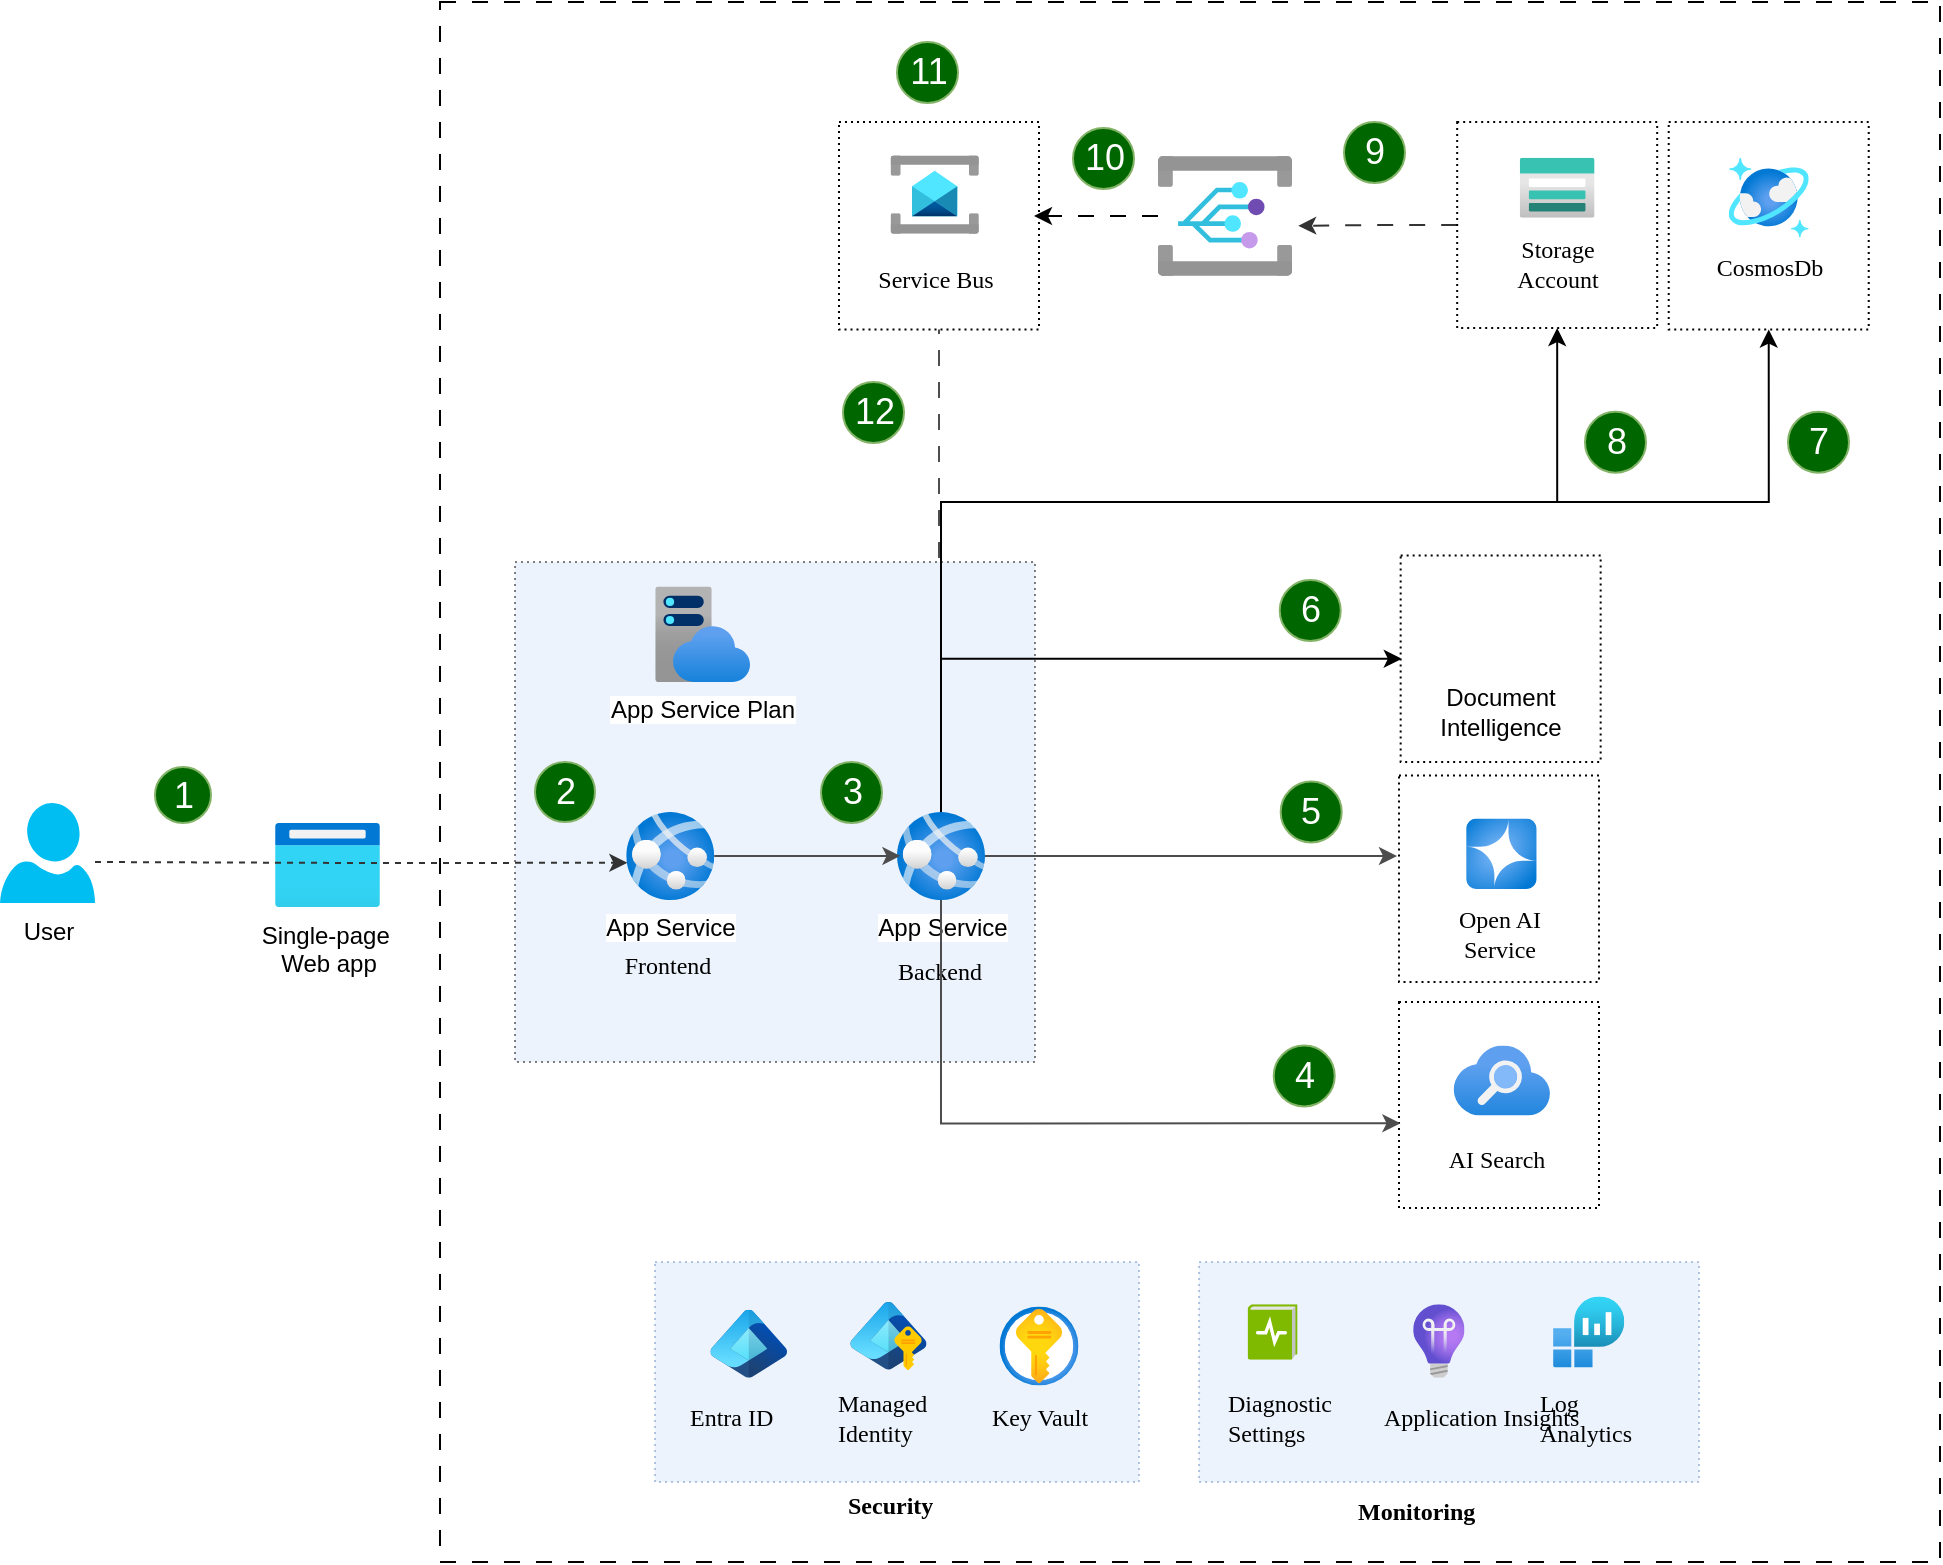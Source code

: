 <mxfile version="27.0.9">
  <diagram name="Page-1" id="l-CFPzQN5iIMeYxZK1hX">
    <mxGraphModel dx="1232" dy="917" grid="1" gridSize="10" guides="1" tooltips="1" connect="1" arrows="1" fold="1" page="1" pageScale="1" pageWidth="850" pageHeight="1100" math="0" shadow="0">
      <root>
        <mxCell id="0" />
        <mxCell id="1" parent="0" />
        <mxCell id="bwDwRZKQGbl8X5dkoelv-12" value="" style="whiteSpace=wrap;html=1;fontFamily=Verdana;dashed=1;dashPattern=1 2;" vertex="1" parent="1">
          <mxGeometry x="900.9" y="416.75" width="100" height="103.25" as="geometry" />
        </mxCell>
        <mxCell id="OX939HeRyn7_lkPDpd57-1" value="" style="whiteSpace=wrap;html=1;dashed=1;dashPattern=8 8;fontFamily=Verdana;" parent="1" vertex="1">
          <mxGeometry x="420" y="140" width="750" height="780" as="geometry" />
        </mxCell>
        <mxCell id="OX939HeRyn7_lkPDpd57-2" value="" style="whiteSpace=wrap;html=1;fontFamily=Verdana;dashed=1;dashPattern=1 2;fillColor=#dae8fc;strokeColor=#6c8ebf;opacity=50;" parent="1" vertex="1">
          <mxGeometry x="799.53" y="770" width="250" height="110" as="geometry" />
        </mxCell>
        <mxCell id="OX939HeRyn7_lkPDpd57-3" value="Log&amp;nbsp;&lt;div&gt;Analytics&lt;/div&gt;" style="text;align=left;html=1;verticalAlign=middle;whiteSpace=wrap;rounded=0;fontFamily=Verdana;" parent="1" vertex="1">
          <mxGeometry x="968.27" y="833.08" width="120" height="30" as="geometry" />
        </mxCell>
        <mxCell id="OX939HeRyn7_lkPDpd57-4" value="Application Insights" style="text;align=left;html=1;verticalAlign=middle;whiteSpace=wrap;rounded=0;fontFamily=Verdana;" parent="1" vertex="1">
          <mxGeometry x="889.53" y="833.08" width="120" height="30" as="geometry" />
        </mxCell>
        <mxCell id="OX939HeRyn7_lkPDpd57-5" value="Diagnostic&amp;nbsp;&lt;div&gt;Settings&lt;/div&gt;" style="text;align=left;html=1;verticalAlign=middle;whiteSpace=wrap;rounded=0;fontFamily=Verdana;" parent="1" vertex="1">
          <mxGeometry x="812.25" y="833.08" width="120" height="30" as="geometry" />
        </mxCell>
        <mxCell id="OX939HeRyn7_lkPDpd57-6" value="&lt;b&gt;Monitoring&lt;/b&gt;" style="text;align=left;html=1;verticalAlign=middle;whiteSpace=wrap;rounded=0;fontFamily=Verdana;" parent="1" vertex="1">
          <mxGeometry x="876.5" y="885" width="120" height="20" as="geometry" />
        </mxCell>
        <mxCell id="OX939HeRyn7_lkPDpd57-7" value="" style="image;aspect=fixed;html=1;points=[];align=center;fontSize=12;image=img/lib/azure2/management_governance/Log_Analytics_Workspaces.svg;fontFamily=Verdana;" parent="1" vertex="1">
          <mxGeometry x="976.55" y="787.21" width="35.59" height="35.59" as="geometry" />
        </mxCell>
        <mxCell id="OX939HeRyn7_lkPDpd57-8" value="" style="image;aspect=fixed;html=1;points=[];align=center;fontSize=12;image=img/lib/azure2/devops/Application_Insights.svg;fontFamily=Verdana;" parent="1" vertex="1">
          <mxGeometry x="906.59" y="791.12" width="25.66" height="36.75" as="geometry" />
        </mxCell>
        <mxCell id="OX939HeRyn7_lkPDpd57-9" value="" style="image;sketch=0;aspect=fixed;html=1;points=[];align=center;fontSize=12;image=img/lib/mscae/LogDiagnostics.svg;fontFamily=Verdana;" parent="1" vertex="1">
          <mxGeometry x="823.8" y="791.12" width="24.98" height="27.75" as="geometry" />
        </mxCell>
        <mxCell id="OX939HeRyn7_lkPDpd57-10" value="" style="whiteSpace=wrap;html=1;fontFamily=Verdana;dashed=1;dashPattern=1 2;rounded=0;fillColor=#dae8fc;strokeColor=#040404;opacity=50;" parent="1" vertex="1">
          <mxGeometry x="457.5" y="420" width="260" height="250" as="geometry" />
        </mxCell>
        <mxCell id="OX939HeRyn7_lkPDpd57-11" value="Frontend" style="text;strokeColor=none;align=center;fillColor=none;html=1;verticalAlign=middle;whiteSpace=wrap;rounded=0;fontFamily=Verdana;" parent="1" vertex="1">
          <mxGeometry x="473.5" y="610" width="120" height="24" as="geometry" />
        </mxCell>
        <mxCell id="OX939HeRyn7_lkPDpd57-12" value="Backend" style="text;strokeColor=none;align=center;fillColor=none;html=1;verticalAlign=middle;whiteSpace=wrap;rounded=0;fontFamily=Verdana;" parent="1" vertex="1">
          <mxGeometry x="609.5" y="610" width="120" height="30" as="geometry" />
        </mxCell>
        <mxCell id="OX939HeRyn7_lkPDpd57-13" value="" style="whiteSpace=wrap;html=1;fontFamily=Verdana;dashed=1;dashPattern=1 2;" parent="1" vertex="1">
          <mxGeometry x="1034.36" y="200" width="100" height="103.75" as="geometry" />
        </mxCell>
        <mxCell id="OX939HeRyn7_lkPDpd57-14" value="" style="whiteSpace=wrap;html=1;fontFamily=Verdana;dashed=1;dashPattern=1 2;fillColor=#dae8fc;strokeColor=#6c8ebf;opacity=50;" parent="1" vertex="1">
          <mxGeometry x="527.5" y="770" width="242" height="110" as="geometry" />
        </mxCell>
        <mxCell id="OX939HeRyn7_lkPDpd57-15" value="" style="whiteSpace=wrap;html=1;fontFamily=Verdana;dashed=1;dashPattern=1 2;" parent="1" vertex="1">
          <mxGeometry x="619.5" y="200" width="100" height="103.75" as="geometry" />
        </mxCell>
        <mxCell id="OX939HeRyn7_lkPDpd57-16" value="" style="image;aspect=fixed;html=1;points=[];align=center;fontSize=12;image=img/lib/azure2/security/Key_Vaults.svg;fontFamily=Verdana;" parent="1" vertex="1">
          <mxGeometry x="699.75" y="792.25" width="39.5" height="39.5" as="geometry" />
        </mxCell>
        <mxCell id="OX939HeRyn7_lkPDpd57-17" value="" style="image;aspect=fixed;html=1;points=[];align=center;fontSize=12;image=img/lib/azure2/integration/Service_Bus.svg;fontFamily=Verdana;" parent="1" vertex="1">
          <mxGeometry x="645.19" y="216.75" width="44.31" height="39.1" as="geometry" />
        </mxCell>
        <mxCell id="OX939HeRyn7_lkPDpd57-18" value="" style="whiteSpace=wrap;html=1;fontFamily=Verdana;dashed=1;dashPattern=1 2;rounded=0;" parent="1" vertex="1">
          <mxGeometry x="899.5" y="640" width="100" height="103" as="geometry" />
        </mxCell>
        <mxCell id="OX939HeRyn7_lkPDpd57-19" style="edgeStyle=orthogonalEdgeStyle;rounded=0;orthogonalLoop=1;jettySize=auto;html=1;entryX=1.046;entryY=0.582;entryDx=0;entryDy=0;dashed=1;strokeColor=#333333;entryPerimeter=0;dashPattern=8 8;" parent="1" source="OX939HeRyn7_lkPDpd57-20" target="bwDwRZKQGbl8X5dkoelv-1" edge="1">
          <mxGeometry relative="1" as="geometry" />
        </mxCell>
        <mxCell id="OX939HeRyn7_lkPDpd57-20" value="" style="whiteSpace=wrap;html=1;fontFamily=Verdana;dashed=1;dashPattern=1 2;rounded=0;" parent="1" vertex="1">
          <mxGeometry x="928.59" y="200" width="100" height="103" as="geometry" />
        </mxCell>
        <mxCell id="OX939HeRyn7_lkPDpd57-21" value="" style="whiteSpace=wrap;html=1;fontFamily=Verdana;dashed=1;dashPattern=1 2;" parent="1" vertex="1">
          <mxGeometry x="899.5" y="526.75" width="100" height="103.25" as="geometry" />
        </mxCell>
        <mxCell id="OX939HeRyn7_lkPDpd57-22" value="" style="image;aspect=fixed;html=1;points=[];align=center;fontSize=12;image=img/lib/azure2/app_services/Search_Services.svg;fontFamily=Verdana;" parent="1" vertex="1">
          <mxGeometry x="926.68" y="661.75" width="48.45" height="35" as="geometry" />
        </mxCell>
        <mxCell id="OX939HeRyn7_lkPDpd57-23" value="" style="image;aspect=fixed;html=1;points=[];align=center;fontSize=12;image=img/lib/azure2/databases/Azure_Cosmos_DB.svg;fontFamily=Verdana;" parent="1" vertex="1">
          <mxGeometry x="1064.36" y="217.83" width="40" height="40" as="geometry" />
        </mxCell>
        <mxCell id="OX939HeRyn7_lkPDpd57-24" value="" style="image;aspect=fixed;html=1;points=[];align=center;fontSize=12;image=img/lib/azure2/ai_machine_learning/Azure_OpenAI.svg;fontFamily=Verdana;" parent="1" vertex="1">
          <mxGeometry x="933.09" y="548.25" width="35.25" height="35.25" as="geometry" />
        </mxCell>
        <mxCell id="OX939HeRyn7_lkPDpd57-25" value="App Service" style="image;aspect=fixed;html=1;points=[];align=center;fontSize=12;image=img/lib/azure2/app_services/App_Services.svg;" parent="1" vertex="1">
          <mxGeometry x="513.11" y="545" width="44" height="44" as="geometry" />
        </mxCell>
        <mxCell id="OX939HeRyn7_lkPDpd57-27" style="edgeStyle=orthogonalEdgeStyle;rounded=0;orthogonalLoop=1;jettySize=auto;html=1;strokeColor=#4D4D4D;endArrow=none;startFill=0;entryX=0.5;entryY=1;entryDx=0;entryDy=0;dashed=1;dashPattern=8 8;" parent="1" source="OX939HeRyn7_lkPDpd57-28" edge="1" target="OX939HeRyn7_lkPDpd57-15">
          <mxGeometry relative="1" as="geometry">
            <mxPoint x="669.5" y="400" as="targetPoint" />
          </mxGeometry>
        </mxCell>
        <mxCell id="bwDwRZKQGbl8X5dkoelv-8" style="edgeStyle=orthogonalEdgeStyle;rounded=0;orthogonalLoop=1;jettySize=auto;html=1;entryX=0.5;entryY=1;entryDx=0;entryDy=0;" edge="1" parent="1" source="OX939HeRyn7_lkPDpd57-28" target="OX939HeRyn7_lkPDpd57-20">
          <mxGeometry relative="1" as="geometry">
            <Array as="points">
              <mxPoint x="671" y="390" />
              <mxPoint x="979" y="390" />
            </Array>
          </mxGeometry>
        </mxCell>
        <mxCell id="bwDwRZKQGbl8X5dkoelv-9" style="edgeStyle=orthogonalEdgeStyle;rounded=0;orthogonalLoop=1;jettySize=auto;html=1;entryX=0.5;entryY=1;entryDx=0;entryDy=0;" edge="1" parent="1" source="OX939HeRyn7_lkPDpd57-28" target="OX939HeRyn7_lkPDpd57-13">
          <mxGeometry relative="1" as="geometry">
            <Array as="points">
              <mxPoint x="671" y="390" />
              <mxPoint x="1084" y="390" />
            </Array>
          </mxGeometry>
        </mxCell>
        <mxCell id="bwDwRZKQGbl8X5dkoelv-18" style="edgeStyle=orthogonalEdgeStyle;rounded=0;orthogonalLoop=1;jettySize=auto;html=1;entryX=0;entryY=0.5;entryDx=0;entryDy=0;" edge="1" parent="1" source="OX939HeRyn7_lkPDpd57-28" target="bwDwRZKQGbl8X5dkoelv-12">
          <mxGeometry relative="1" as="geometry">
            <Array as="points">
              <mxPoint x="671" y="468" />
            </Array>
          </mxGeometry>
        </mxCell>
        <mxCell id="OX939HeRyn7_lkPDpd57-28" value="App Service" style="image;aspect=fixed;html=1;points=[];align=center;fontSize=12;image=img/lib/azure2/app_services/App_Services.svg;" parent="1" vertex="1">
          <mxGeometry x="648.5" y="545" width="44" height="44" as="geometry" />
        </mxCell>
        <mxCell id="OX939HeRyn7_lkPDpd57-29" value="" style="image;aspect=fixed;html=1;points=[];align=center;fontSize=12;image=img/lib/azure2/identity/Entra_Managed_Identities.svg;" parent="1" vertex="1">
          <mxGeometry x="625.09" y="790" width="38.26" height="34" as="geometry" />
        </mxCell>
        <mxCell id="OX939HeRyn7_lkPDpd57-30" value="Managed&amp;nbsp;&lt;div&gt;Identity&lt;/div&gt;" style="text;strokeColor=none;align=left;fillColor=none;html=1;verticalAlign=middle;whiteSpace=wrap;rounded=0;fontFamily=Verdana;" parent="1" vertex="1">
          <mxGeometry x="616.5" y="832.65" width="120" height="30" as="geometry" />
        </mxCell>
        <mxCell id="OX939HeRyn7_lkPDpd57-31" value="App Service Plan" style="image;aspect=fixed;html=1;points=[];align=center;fontSize=12;image=img/lib/azure2/app_services/App_Service_Plans.svg;" parent="1" vertex="1">
          <mxGeometry x="527.5" y="432.25" width="47.75" height="47.75" as="geometry" />
        </mxCell>
        <mxCell id="OX939HeRyn7_lkPDpd57-32" value="Single-page&amp;nbsp;&lt;div&gt;Web app&lt;/div&gt;" style="image;aspect=fixed;html=1;points=[];align=center;fontSize=12;image=img/lib/azure2/general/Browser.svg;" parent="1" vertex="1">
          <mxGeometry x="337.5" y="550.5" width="52.5" height="42" as="geometry" />
        </mxCell>
        <mxCell id="OX939HeRyn7_lkPDpd57-33" style="edgeStyle=orthogonalEdgeStyle;rounded=0;orthogonalLoop=1;jettySize=auto;html=1;entryX=0.039;entryY=0.499;entryDx=0;entryDy=0;entryPerimeter=0;strokeColor=#4D4D4D;" parent="1" source="OX939HeRyn7_lkPDpd57-25" target="OX939HeRyn7_lkPDpd57-28" edge="1">
          <mxGeometry relative="1" as="geometry" />
        </mxCell>
        <mxCell id="OX939HeRyn7_lkPDpd57-34" value="User" style="verticalLabelPosition=bottom;html=1;verticalAlign=top;align=center;strokeColor=none;fillColor=#00BEF2;shape=mxgraph.azure.user;" parent="1" vertex="1">
          <mxGeometry x="200.0" y="540.5" width="47.5" height="50" as="geometry" />
        </mxCell>
        <mxCell id="OX939HeRyn7_lkPDpd57-35" style="edgeStyle=orthogonalEdgeStyle;rounded=0;orthogonalLoop=1;jettySize=auto;html=1;entryX=0.013;entryY=0.577;entryDx=0;entryDy=0;entryPerimeter=0;dashed=1;strokeColor=#333333;" parent="1" target="OX939HeRyn7_lkPDpd57-25" edge="1">
          <mxGeometry relative="1" as="geometry">
            <mxPoint x="247.5" y="570" as="sourcePoint" />
          </mxGeometry>
        </mxCell>
        <mxCell id="OX939HeRyn7_lkPDpd57-36" value="&lt;span style=&quot;font-family: Verdana;&quot;&gt;Storage Account&lt;/span&gt;" style="text;strokeColor=none;align=center;fillColor=none;html=1;verticalAlign=middle;whiteSpace=wrap;rounded=0;" parent="1" vertex="1">
          <mxGeometry x="948.59" y="255.91" width="60" height="30" as="geometry" />
        </mxCell>
        <mxCell id="OX939HeRyn7_lkPDpd57-37" value="&lt;span style=&quot;font-family: Verdana;&quot;&gt;Key Vault&lt;/span&gt;" style="text;strokeColor=none;align=center;fillColor=none;html=1;verticalAlign=middle;whiteSpace=wrap;rounded=0;" parent="1" vertex="1">
          <mxGeometry x="689.5" y="833.08" width="60" height="30" as="geometry" />
        </mxCell>
        <mxCell id="OX939HeRyn7_lkPDpd57-38" value="&lt;span style=&quot;font-family: Verdana;&quot;&gt;Service Bus&lt;/span&gt;" style="text;strokeColor=none;align=center;fillColor=none;html=1;verticalAlign=middle;whiteSpace=wrap;rounded=0;" parent="1" vertex="1">
          <mxGeometry x="637.86" y="263.75" width="60" height="30" as="geometry" />
        </mxCell>
        <mxCell id="OX939HeRyn7_lkPDpd57-39" value="&lt;span style=&quot;font-family: Verdana;&quot;&gt;CosmosDb&lt;/span&gt;" style="text;strokeColor=none;align=center;fillColor=none;html=1;verticalAlign=middle;whiteSpace=wrap;rounded=0;" parent="1" vertex="1">
          <mxGeometry x="1054.57" y="257.83" width="60" height="30" as="geometry" />
        </mxCell>
        <mxCell id="OX939HeRyn7_lkPDpd57-40" value="&lt;br&gt;&lt;div&gt;&lt;font face=&quot;Verdana&quot;&gt;AI Search&lt;/font&gt;&lt;/div&gt;" style="text;strokeColor=none;align=center;fillColor=none;html=1;verticalAlign=middle;whiteSpace=wrap;rounded=0;" parent="1" vertex="1">
          <mxGeometry x="915.13" y="696.25" width="67.28" height="30" as="geometry" />
        </mxCell>
        <mxCell id="OX939HeRyn7_lkPDpd57-41" value="&lt;span style=&quot;font-family: Verdana;&quot;&gt;Open AI&lt;/span&gt;&lt;div&gt;&lt;span style=&quot;font-family: Verdana;&quot;&gt;Service&lt;/span&gt;&lt;/div&gt;" style="text;strokeColor=none;align=center;fillColor=none;html=1;verticalAlign=middle;whiteSpace=wrap;rounded=0;" parent="1" vertex="1">
          <mxGeometry x="919.5" y="590.5" width="60" height="30" as="geometry" />
        </mxCell>
        <mxCell id="OX939HeRyn7_lkPDpd57-43" style="edgeStyle=orthogonalEdgeStyle;rounded=0;orthogonalLoop=1;jettySize=auto;html=1;entryX=-0.01;entryY=0.39;entryDx=0;entryDy=0;entryPerimeter=0;strokeColor=#4D4D4D;" parent="1" source="OX939HeRyn7_lkPDpd57-28" target="OX939HeRyn7_lkPDpd57-21" edge="1">
          <mxGeometry relative="1" as="geometry" />
        </mxCell>
        <mxCell id="OX939HeRyn7_lkPDpd57-44" style="edgeStyle=orthogonalEdgeStyle;rounded=0;orthogonalLoop=1;jettySize=auto;html=1;entryX=0.007;entryY=0.589;entryDx=0;entryDy=0;entryPerimeter=0;strokeColor=#4D4D4D;" parent="1" source="OX939HeRyn7_lkPDpd57-28" target="OX939HeRyn7_lkPDpd57-18" edge="1">
          <mxGeometry relative="1" as="geometry">
            <Array as="points">
              <mxPoint x="670.5" y="701" />
            </Array>
          </mxGeometry>
        </mxCell>
        <mxCell id="OX939HeRyn7_lkPDpd57-45" value="" style="image;aspect=fixed;html=1;points=[];align=center;fontSize=12;image=img/lib/azure2/storage/Storage_Accounts.svg;fontFamily=Verdana;" parent="1" vertex="1">
          <mxGeometry x="959.83" y="217.83" width="37.5" height="30" as="geometry" />
        </mxCell>
        <mxCell id="OX939HeRyn7_lkPDpd57-46" value="&lt;b&gt;Security&lt;/b&gt;" style="text;align=left;html=1;verticalAlign=middle;whiteSpace=wrap;rounded=0;fontFamily=Verdana;" parent="1" vertex="1">
          <mxGeometry x="621.5" y="882" width="120" height="20" as="geometry" />
        </mxCell>
        <mxCell id="OX939HeRyn7_lkPDpd57-47" value="1" style="ellipse;whiteSpace=wrap;html=1;aspect=fixed;fillColor=#006600;strokeColor=#82b366;fontColor=#FFFFFF;fontSize=18;" parent="1" vertex="1">
          <mxGeometry x="277.5" y="522.5" width="28" height="28" as="geometry" />
        </mxCell>
        <mxCell id="OX939HeRyn7_lkPDpd57-48" value="2" style="ellipse;whiteSpace=wrap;html=1;aspect=fixed;fillColor=#006600;strokeColor=#82b366;fontColor=#FFFFFF;fontSize=18;" parent="1" vertex="1">
          <mxGeometry x="467.5" y="520" width="30" height="30" as="geometry" />
        </mxCell>
        <mxCell id="OX939HeRyn7_lkPDpd57-49" value="3" style="ellipse;whiteSpace=wrap;html=1;aspect=fixed;fillColor=#006600;strokeColor=#82b366;fontColor=#FFFFFF;fontSize=18;" parent="1" vertex="1">
          <mxGeometry x="610.5" y="520" width="30.5" height="30.5" as="geometry" />
        </mxCell>
        <mxCell id="OX939HeRyn7_lkPDpd57-50" value="&lt;div style=&quot;text-align: left;&quot;&gt;&lt;br&gt;&lt;/div&gt;" style="image;aspect=fixed;html=1;points=[];align=center;fontSize=12;image=img/lib/azure2/other/Entra_Identity.svg;" parent="1" vertex="1">
          <mxGeometry x="555.24" y="793.87" width="38.26" height="34" as="geometry" />
        </mxCell>
        <mxCell id="OX939HeRyn7_lkPDpd57-51" value="Entra ID" style="text;strokeColor=none;align=left;fillColor=none;html=1;verticalAlign=middle;whiteSpace=wrap;rounded=0;fontFamily=Verdana;" parent="1" vertex="1">
          <mxGeometry x="542.5" y="833.08" width="120" height="30" as="geometry" />
        </mxCell>
        <mxCell id="OX939HeRyn7_lkPDpd57-52" value="5" style="ellipse;whiteSpace=wrap;html=1;aspect=fixed;fillColor=#006600;strokeColor=#82b366;fontColor=#FFFFFF;fontSize=18;" parent="1" vertex="1">
          <mxGeometry x="840.35" y="529.75" width="30.5" height="30.5" as="geometry" />
        </mxCell>
        <mxCell id="OX939HeRyn7_lkPDpd57-53" value="4" style="ellipse;whiteSpace=wrap;html=1;aspect=fixed;fillColor=#006600;strokeColor=#82b366;fontColor=#FFFFFF;fontSize=18;" parent="1" vertex="1">
          <mxGeometry x="836.86" y="661.75" width="30.5" height="30.5" as="geometry" />
        </mxCell>
        <mxCell id="OX939HeRyn7_lkPDpd57-54" value="7" style="ellipse;whiteSpace=wrap;html=1;aspect=fixed;fillColor=#006600;strokeColor=#82b366;fontColor=#FFFFFF;fontSize=18;" parent="1" vertex="1">
          <mxGeometry x="1094" y="344.88" width="30.5" height="30.5" as="geometry" />
        </mxCell>
        <mxCell id="OX939HeRyn7_lkPDpd57-55" value="8" style="ellipse;whiteSpace=wrap;html=1;aspect=fixed;fillColor=#006600;strokeColor=#82b366;fontColor=#FFFFFF;fontSize=18;" parent="1" vertex="1">
          <mxGeometry x="992.5" y="344.88" width="30.5" height="30.5" as="geometry" />
        </mxCell>
        <mxCell id="OX939HeRyn7_lkPDpd57-56" value="9" style="ellipse;whiteSpace=wrap;html=1;aspect=fixed;fillColor=#006600;strokeColor=#82b366;fontColor=#FFFFFF;fontSize=18;" parent="1" vertex="1">
          <mxGeometry x="872" y="200" width="30.5" height="30.5" as="geometry" />
        </mxCell>
        <mxCell id="bwDwRZKQGbl8X5dkoelv-2" style="edgeStyle=orthogonalEdgeStyle;rounded=0;orthogonalLoop=1;jettySize=auto;html=1;dashed=1;dashPattern=8 8;" edge="1" parent="1" source="bwDwRZKQGbl8X5dkoelv-1">
          <mxGeometry relative="1" as="geometry">
            <mxPoint x="717" y="247.0" as="targetPoint" />
          </mxGeometry>
        </mxCell>
        <mxCell id="bwDwRZKQGbl8X5dkoelv-1" value="" style="image;aspect=fixed;html=1;points=[];align=center;fontSize=12;image=img/lib/azure2/integration/Event_Grid_Subscriptions.svg;" vertex="1" parent="1">
          <mxGeometry x="779" y="217" width="67" height="60" as="geometry" />
        </mxCell>
        <mxCell id="bwDwRZKQGbl8X5dkoelv-5" value="10" style="ellipse;whiteSpace=wrap;html=1;aspect=fixed;fillColor=#006600;strokeColor=#82b366;fontColor=#FFFFFF;fontSize=18;" vertex="1" parent="1">
          <mxGeometry x="736.5" y="203" width="30.5" height="30.5" as="geometry" />
        </mxCell>
        <mxCell id="bwDwRZKQGbl8X5dkoelv-10" value="11" style="ellipse;whiteSpace=wrap;html=1;aspect=fixed;fillColor=#006600;strokeColor=#82b366;fontColor=#FFFFFF;fontSize=18;" vertex="1" parent="1">
          <mxGeometry x="648.5" y="160" width="30.5" height="30.5" as="geometry" />
        </mxCell>
        <mxCell id="bwDwRZKQGbl8X5dkoelv-19" value="6" style="ellipse;whiteSpace=wrap;html=1;aspect=fixed;fillColor=#006600;strokeColor=#82b366;fontColor=#FFFFFF;fontSize=18;" vertex="1" parent="1">
          <mxGeometry x="839.86" y="429" width="30.5" height="30.5" as="geometry" />
        </mxCell>
        <mxCell id="bwDwRZKQGbl8X5dkoelv-20" value="" style="whiteSpace=wrap;html=1;fontFamily=Verdana;dashed=1;dashPattern=1 2;" vertex="1" parent="1">
          <mxGeometry x="900.33" y="416.75" width="100" height="103.25" as="geometry" />
        </mxCell>
        <mxCell id="bwDwRZKQGbl8X5dkoelv-11" value="" style="shape=image;verticalLabelPosition=bottom;labelBackgroundColor=default;verticalAlign=top;aspect=fixed;imageAspect=0;image=https://adoption.azurewebsites.net/wp-content/uploads/2022/08/intelligent-document-processing-icon-1.png;" vertex="1" parent="1">
          <mxGeometry x="932.31" y="429.13" width="34.44" height="40" as="geometry" />
        </mxCell>
        <mxCell id="bwDwRZKQGbl8X5dkoelv-15" value="Document Intelligence" style="text;strokeColor=none;align=center;fillColor=none;html=1;verticalAlign=middle;whiteSpace=wrap;rounded=0;" vertex="1" parent="1">
          <mxGeometry x="917.27" y="480" width="67.28" height="30" as="geometry" />
        </mxCell>
        <mxCell id="bwDwRZKQGbl8X5dkoelv-21" value="12" style="ellipse;whiteSpace=wrap;html=1;aspect=fixed;fillColor=#006600;strokeColor=#82b366;fontColor=#FFFFFF;fontSize=18;" vertex="1" parent="1">
          <mxGeometry x="621.5" y="330" width="30.5" height="30.5" as="geometry" />
        </mxCell>
      </root>
    </mxGraphModel>
  </diagram>
</mxfile>
